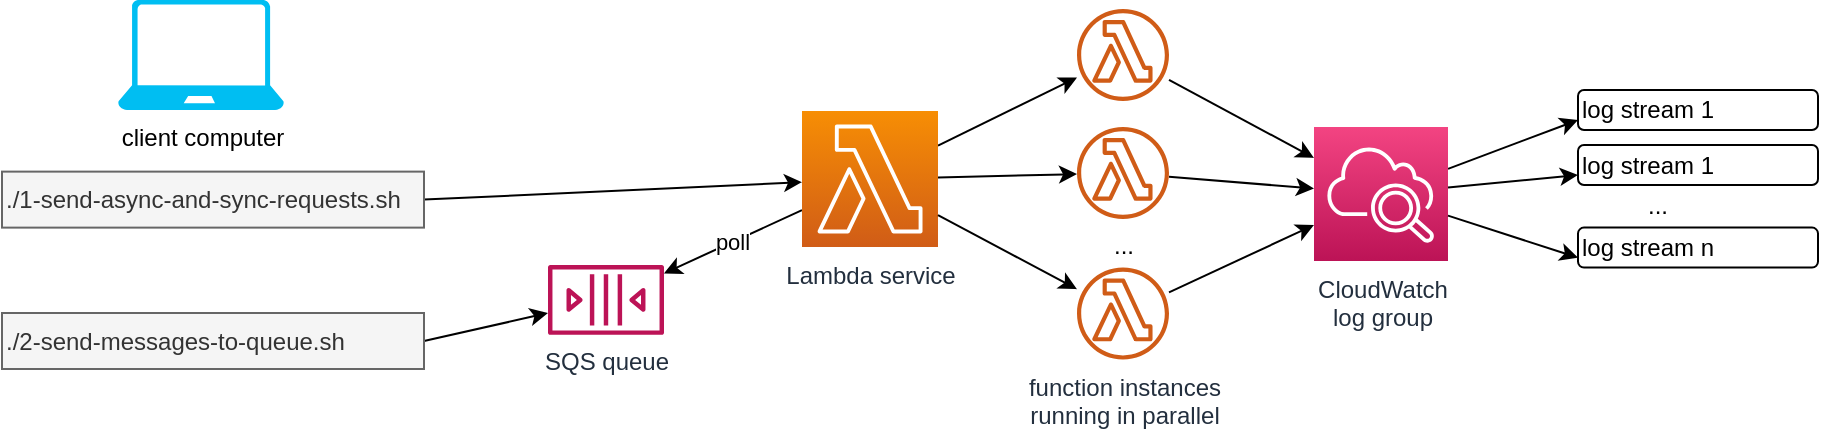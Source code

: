 <mxfile version="14.6.13" type="device">
  <diagram id="-In8b_gJp782xcwDJSrX" name="Lambda Concurrency">
    <mxGraphModel dx="1106" dy="900" grid="1" gridSize="10" guides="1" tooltips="1" connect="1" arrows="1" fold="1" page="1" pageScale="1" pageWidth="1169" pageHeight="827" math="0" shadow="0">
      <root>
        <mxCell id="0" />
        <mxCell id="1" parent="0" />
        <mxCell id="Z18ZBfjKj5xelHkYDf2P-1" value="poll" style="edgeStyle=none;rounded=0;orthogonalLoop=1;jettySize=auto;html=1;" edge="1" parent="1" source="Z18ZBfjKj5xelHkYDf2P-14" target="Z18ZBfjKj5xelHkYDf2P-4">
          <mxGeometry relative="1" as="geometry" />
        </mxCell>
        <mxCell id="Z18ZBfjKj5xelHkYDf2P-2" value="" style="edgeStyle=none;rounded=0;orthogonalLoop=1;jettySize=auto;html=1;" edge="1" parent="1" source="Z18ZBfjKj5xelHkYDf2P-3" target="Z18ZBfjKj5xelHkYDf2P-6">
          <mxGeometry relative="1" as="geometry">
            <mxPoint x="698" y="245" as="targetPoint" />
          </mxGeometry>
        </mxCell>
        <mxCell id="Z18ZBfjKj5xelHkYDf2P-3" value="" style="outlineConnect=0;fontColor=#232F3E;gradientColor=none;fillColor=#D05C17;strokeColor=none;dashed=0;verticalLabelPosition=bottom;verticalAlign=top;align=center;html=1;fontSize=12;fontStyle=0;aspect=fixed;pointerEvents=1;shape=mxgraph.aws4.lambda_function;" vertex="1" parent="1">
          <mxGeometry x="597.5" y="124.5" width="46" height="46" as="geometry" />
        </mxCell>
        <mxCell id="Z18ZBfjKj5xelHkYDf2P-4" value="SQS queue" style="outlineConnect=0;fontColor=#232F3E;gradientColor=none;fillColor=#BC1356;strokeColor=none;dashed=0;verticalLabelPosition=bottom;verticalAlign=top;align=center;html=1;fontSize=12;fontStyle=0;aspect=fixed;pointerEvents=1;shape=mxgraph.aws4.queue;" vertex="1" parent="1">
          <mxGeometry x="333" y="252.5" width="58" height="34.95" as="geometry" />
        </mxCell>
        <mxCell id="Z18ZBfjKj5xelHkYDf2P-5" value="" style="edgeStyle=none;rounded=0;orthogonalLoop=1;jettySize=auto;html=1;entryX=0;entryY=0.75;entryDx=0;entryDy=0;" edge="1" parent="1" source="Z18ZBfjKj5xelHkYDf2P-6" target="Z18ZBfjKj5xelHkYDf2P-7">
          <mxGeometry relative="1" as="geometry">
            <mxPoint x="838" y="182.5" as="targetPoint" />
          </mxGeometry>
        </mxCell>
        <mxCell id="Z18ZBfjKj5xelHkYDf2P-6" value="CloudWatch&lt;br&gt;log group" style="points=[[0,0,0],[0.25,0,0],[0.5,0,0],[0.75,0,0],[1,0,0],[0,1,0],[0.25,1,0],[0.5,1,0],[0.75,1,0],[1,1,0],[0,0.25,0],[0,0.5,0],[0,0.75,0],[1,0.25,0],[1,0.5,0],[1,0.75,0]];points=[[0,0,0],[0.25,0,0],[0.5,0,0],[0.75,0,0],[1,0,0],[0,1,0],[0.25,1,0],[0.5,1,0],[0.75,1,0],[1,1,0],[0,0.25,0],[0,0.5,0],[0,0.75,0],[1,0.25,0],[1,0.5,0],[1,0.75,0]];outlineConnect=0;fontColor=#232F3E;gradientColor=#F34482;gradientDirection=north;fillColor=#BC1356;strokeColor=#ffffff;dashed=0;verticalLabelPosition=bottom;verticalAlign=top;align=center;html=1;fontSize=12;fontStyle=0;aspect=fixed;shape=mxgraph.aws4.resourceIcon;resIcon=mxgraph.aws4.cloudwatch_2;" vertex="1" parent="1">
          <mxGeometry x="716" y="183.5" width="67" height="67" as="geometry" />
        </mxCell>
        <mxCell id="Z18ZBfjKj5xelHkYDf2P-7" value="log stream 1" style="rounded=1;whiteSpace=wrap;html=1;align=left;" vertex="1" parent="1">
          <mxGeometry x="848" y="165" width="120" height="20" as="geometry" />
        </mxCell>
        <mxCell id="Z18ZBfjKj5xelHkYDf2P-8" value="" style="edgeStyle=none;rounded=0;orthogonalLoop=1;jettySize=auto;html=1;entryX=0;entryY=0.75;entryDx=0;entryDy=0;" edge="1" parent="1" source="Z18ZBfjKj5xelHkYDf2P-6" target="Z18ZBfjKj5xelHkYDf2P-9">
          <mxGeometry relative="1" as="geometry">
            <mxPoint x="783" y="227.188" as="sourcePoint" />
            <mxPoint x="838" y="210" as="targetPoint" />
          </mxGeometry>
        </mxCell>
        <mxCell id="Z18ZBfjKj5xelHkYDf2P-9" value="log stream 1" style="rounded=1;whiteSpace=wrap;html=1;align=left;" vertex="1" parent="1">
          <mxGeometry x="848" y="192.5" width="120" height="20" as="geometry" />
        </mxCell>
        <mxCell id="Z18ZBfjKj5xelHkYDf2P-10" value="" style="edgeStyle=none;rounded=0;orthogonalLoop=1;jettySize=auto;html=1;entryX=0;entryY=0.75;entryDx=0;entryDy=0;" edge="1" parent="1" source="Z18ZBfjKj5xelHkYDf2P-6" target="Z18ZBfjKj5xelHkYDf2P-11">
          <mxGeometry relative="1" as="geometry">
            <mxPoint x="783" y="268.497" as="sourcePoint" />
            <mxPoint x="838" y="251.31" as="targetPoint" />
          </mxGeometry>
        </mxCell>
        <mxCell id="Z18ZBfjKj5xelHkYDf2P-11" value="log stream n" style="rounded=1;whiteSpace=wrap;html=1;align=left;" vertex="1" parent="1">
          <mxGeometry x="848" y="233.81" width="120" height="20" as="geometry" />
        </mxCell>
        <mxCell id="Z18ZBfjKj5xelHkYDf2P-12" value="..." style="text;html=1;strokeColor=none;fillColor=none;align=center;verticalAlign=middle;whiteSpace=wrap;rounded=0;" vertex="1" parent="1">
          <mxGeometry x="868" y="212.5" width="40" height="20" as="geometry" />
        </mxCell>
        <mxCell id="Z18ZBfjKj5xelHkYDf2P-13" value="" style="edgeStyle=none;rounded=0;orthogonalLoop=1;jettySize=auto;html=1;" edge="1" parent="1" source="Z18ZBfjKj5xelHkYDf2P-14" target="Z18ZBfjKj5xelHkYDf2P-3">
          <mxGeometry relative="1" as="geometry" />
        </mxCell>
        <mxCell id="Z18ZBfjKj5xelHkYDf2P-14" value="Lambda service" style="points=[[0,0,0],[0.25,0,0],[0.5,0,0],[0.75,0,0],[1,0,0],[0,1,0],[0.25,1,0],[0.5,1,0],[0.75,1,0],[1,1,0],[0,0.25,0],[0,0.5,0],[0,0.75,0],[1,0.25,0],[1,0.5,0],[1,0.75,0]];outlineConnect=0;fontColor=#232F3E;gradientColor=#F78E04;gradientDirection=north;fillColor=#D05C17;strokeColor=#ffffff;dashed=0;verticalLabelPosition=bottom;verticalAlign=top;align=center;html=1;fontSize=12;fontStyle=0;aspect=fixed;shape=mxgraph.aws4.resourceIcon;resIcon=mxgraph.aws4.lambda;" vertex="1" parent="1">
          <mxGeometry x="460" y="175.5" width="68" height="68" as="geometry" />
        </mxCell>
        <mxCell id="Z18ZBfjKj5xelHkYDf2P-15" value="" style="edgeStyle=none;rounded=0;orthogonalLoop=1;jettySize=auto;html=1;" edge="1" parent="1" source="Z18ZBfjKj5xelHkYDf2P-16" target="Z18ZBfjKj5xelHkYDf2P-6">
          <mxGeometry relative="1" as="geometry">
            <mxPoint x="716" y="278.566" as="targetPoint" />
          </mxGeometry>
        </mxCell>
        <mxCell id="Z18ZBfjKj5xelHkYDf2P-16" value="" style="outlineConnect=0;fontColor=#232F3E;gradientColor=none;fillColor=#D05C17;strokeColor=none;dashed=0;verticalLabelPosition=bottom;verticalAlign=top;align=center;html=1;fontSize=12;fontStyle=0;aspect=fixed;pointerEvents=1;shape=mxgraph.aws4.lambda_function;" vertex="1" parent="1">
          <mxGeometry x="597.5" y="183.5" width="46" height="46" as="geometry" />
        </mxCell>
        <mxCell id="Z18ZBfjKj5xelHkYDf2P-17" value="" style="edgeStyle=none;rounded=0;orthogonalLoop=1;jettySize=auto;html=1;" edge="1" parent="1" source="Z18ZBfjKj5xelHkYDf2P-14" target="Z18ZBfjKj5xelHkYDf2P-16">
          <mxGeometry relative="1" as="geometry">
            <mxPoint x="528" y="272.627" as="sourcePoint" />
          </mxGeometry>
        </mxCell>
        <mxCell id="Z18ZBfjKj5xelHkYDf2P-18" value="" style="edgeStyle=none;rounded=0;orthogonalLoop=1;jettySize=auto;html=1;" edge="1" parent="1" source="Z18ZBfjKj5xelHkYDf2P-19" target="Z18ZBfjKj5xelHkYDf2P-6">
          <mxGeometry relative="1" as="geometry">
            <mxPoint x="724" y="342.952" as="targetPoint" />
          </mxGeometry>
        </mxCell>
        <mxCell id="Z18ZBfjKj5xelHkYDf2P-19" value="function instances&lt;br&gt;running in parallel" style="outlineConnect=0;fontColor=#232F3E;gradientColor=none;fillColor=#D05C17;strokeColor=none;dashed=0;verticalLabelPosition=bottom;verticalAlign=top;align=center;html=1;fontSize=12;fontStyle=0;aspect=fixed;pointerEvents=1;shape=mxgraph.aws4.lambda_function;" vertex="1" parent="1">
          <mxGeometry x="597.5" y="253.81" width="46" height="46" as="geometry" />
        </mxCell>
        <mxCell id="Z18ZBfjKj5xelHkYDf2P-20" value="" style="edgeStyle=none;rounded=0;orthogonalLoop=1;jettySize=auto;html=1;" edge="1" parent="1" source="Z18ZBfjKj5xelHkYDf2P-14" target="Z18ZBfjKj5xelHkYDf2P-19">
          <mxGeometry relative="1" as="geometry">
            <mxPoint x="536" y="336.836" as="sourcePoint" />
          </mxGeometry>
        </mxCell>
        <mxCell id="Z18ZBfjKj5xelHkYDf2P-21" value="..." style="text;html=1;strokeColor=none;fillColor=none;align=center;verticalAlign=middle;whiteSpace=wrap;rounded=0;" vertex="1" parent="1">
          <mxGeometry x="600.5" y="232.5" width="40" height="20" as="geometry" />
        </mxCell>
        <mxCell id="Z18ZBfjKj5xelHkYDf2P-22" value="" style="edgeStyle=none;rounded=0;orthogonalLoop=1;jettySize=auto;html=1;exitX=1;exitY=0.5;exitDx=0;exitDy=0;" edge="1" parent="1" source="Z18ZBfjKj5xelHkYDf2P-23" target="Z18ZBfjKj5xelHkYDf2P-14">
          <mxGeometry relative="1" as="geometry">
            <mxPoint x="333" y="118.5" as="targetPoint" />
          </mxGeometry>
        </mxCell>
        <UserObject label="./1-send-async-and-sync-requests.sh" id="Z18ZBfjKj5xelHkYDf2P-23">
          <mxCell style="text;whiteSpace=wrap;html=1;fillColor=#f5f5f5;strokeColor=#666666;fontColor=#333333;" vertex="1" parent="1">
            <mxGeometry x="60" y="205.81" width="211" height="28" as="geometry" />
          </mxCell>
        </UserObject>
        <mxCell id="Z18ZBfjKj5xelHkYDf2P-24" value="client computer" style="verticalLabelPosition=bottom;html=1;verticalAlign=top;align=center;strokeColor=none;fillColor=#00BEF2;shape=mxgraph.azure.laptop;pointerEvents=1;" vertex="1" parent="1">
          <mxGeometry x="118" y="120" width="83" height="55" as="geometry" />
        </mxCell>
        <mxCell id="Z18ZBfjKj5xelHkYDf2P-25" value="" style="edgeStyle=none;rounded=0;orthogonalLoop=1;jettySize=auto;html=1;exitX=1;exitY=0.5;exitDx=0;exitDy=0;" edge="1" parent="1" source="Z18ZBfjKj5xelHkYDf2P-26" target="Z18ZBfjKj5xelHkYDf2P-4">
          <mxGeometry relative="1" as="geometry" />
        </mxCell>
        <UserObject label="./2-send-messages-to-queue.sh" id="Z18ZBfjKj5xelHkYDf2P-26">
          <mxCell style="text;whiteSpace=wrap;html=1;fillColor=#f5f5f5;strokeColor=#666666;fontColor=#333333;" vertex="1" parent="1">
            <mxGeometry x="60" y="276.5" width="211" height="28" as="geometry" />
          </mxCell>
        </UserObject>
      </root>
    </mxGraphModel>
  </diagram>
</mxfile>
